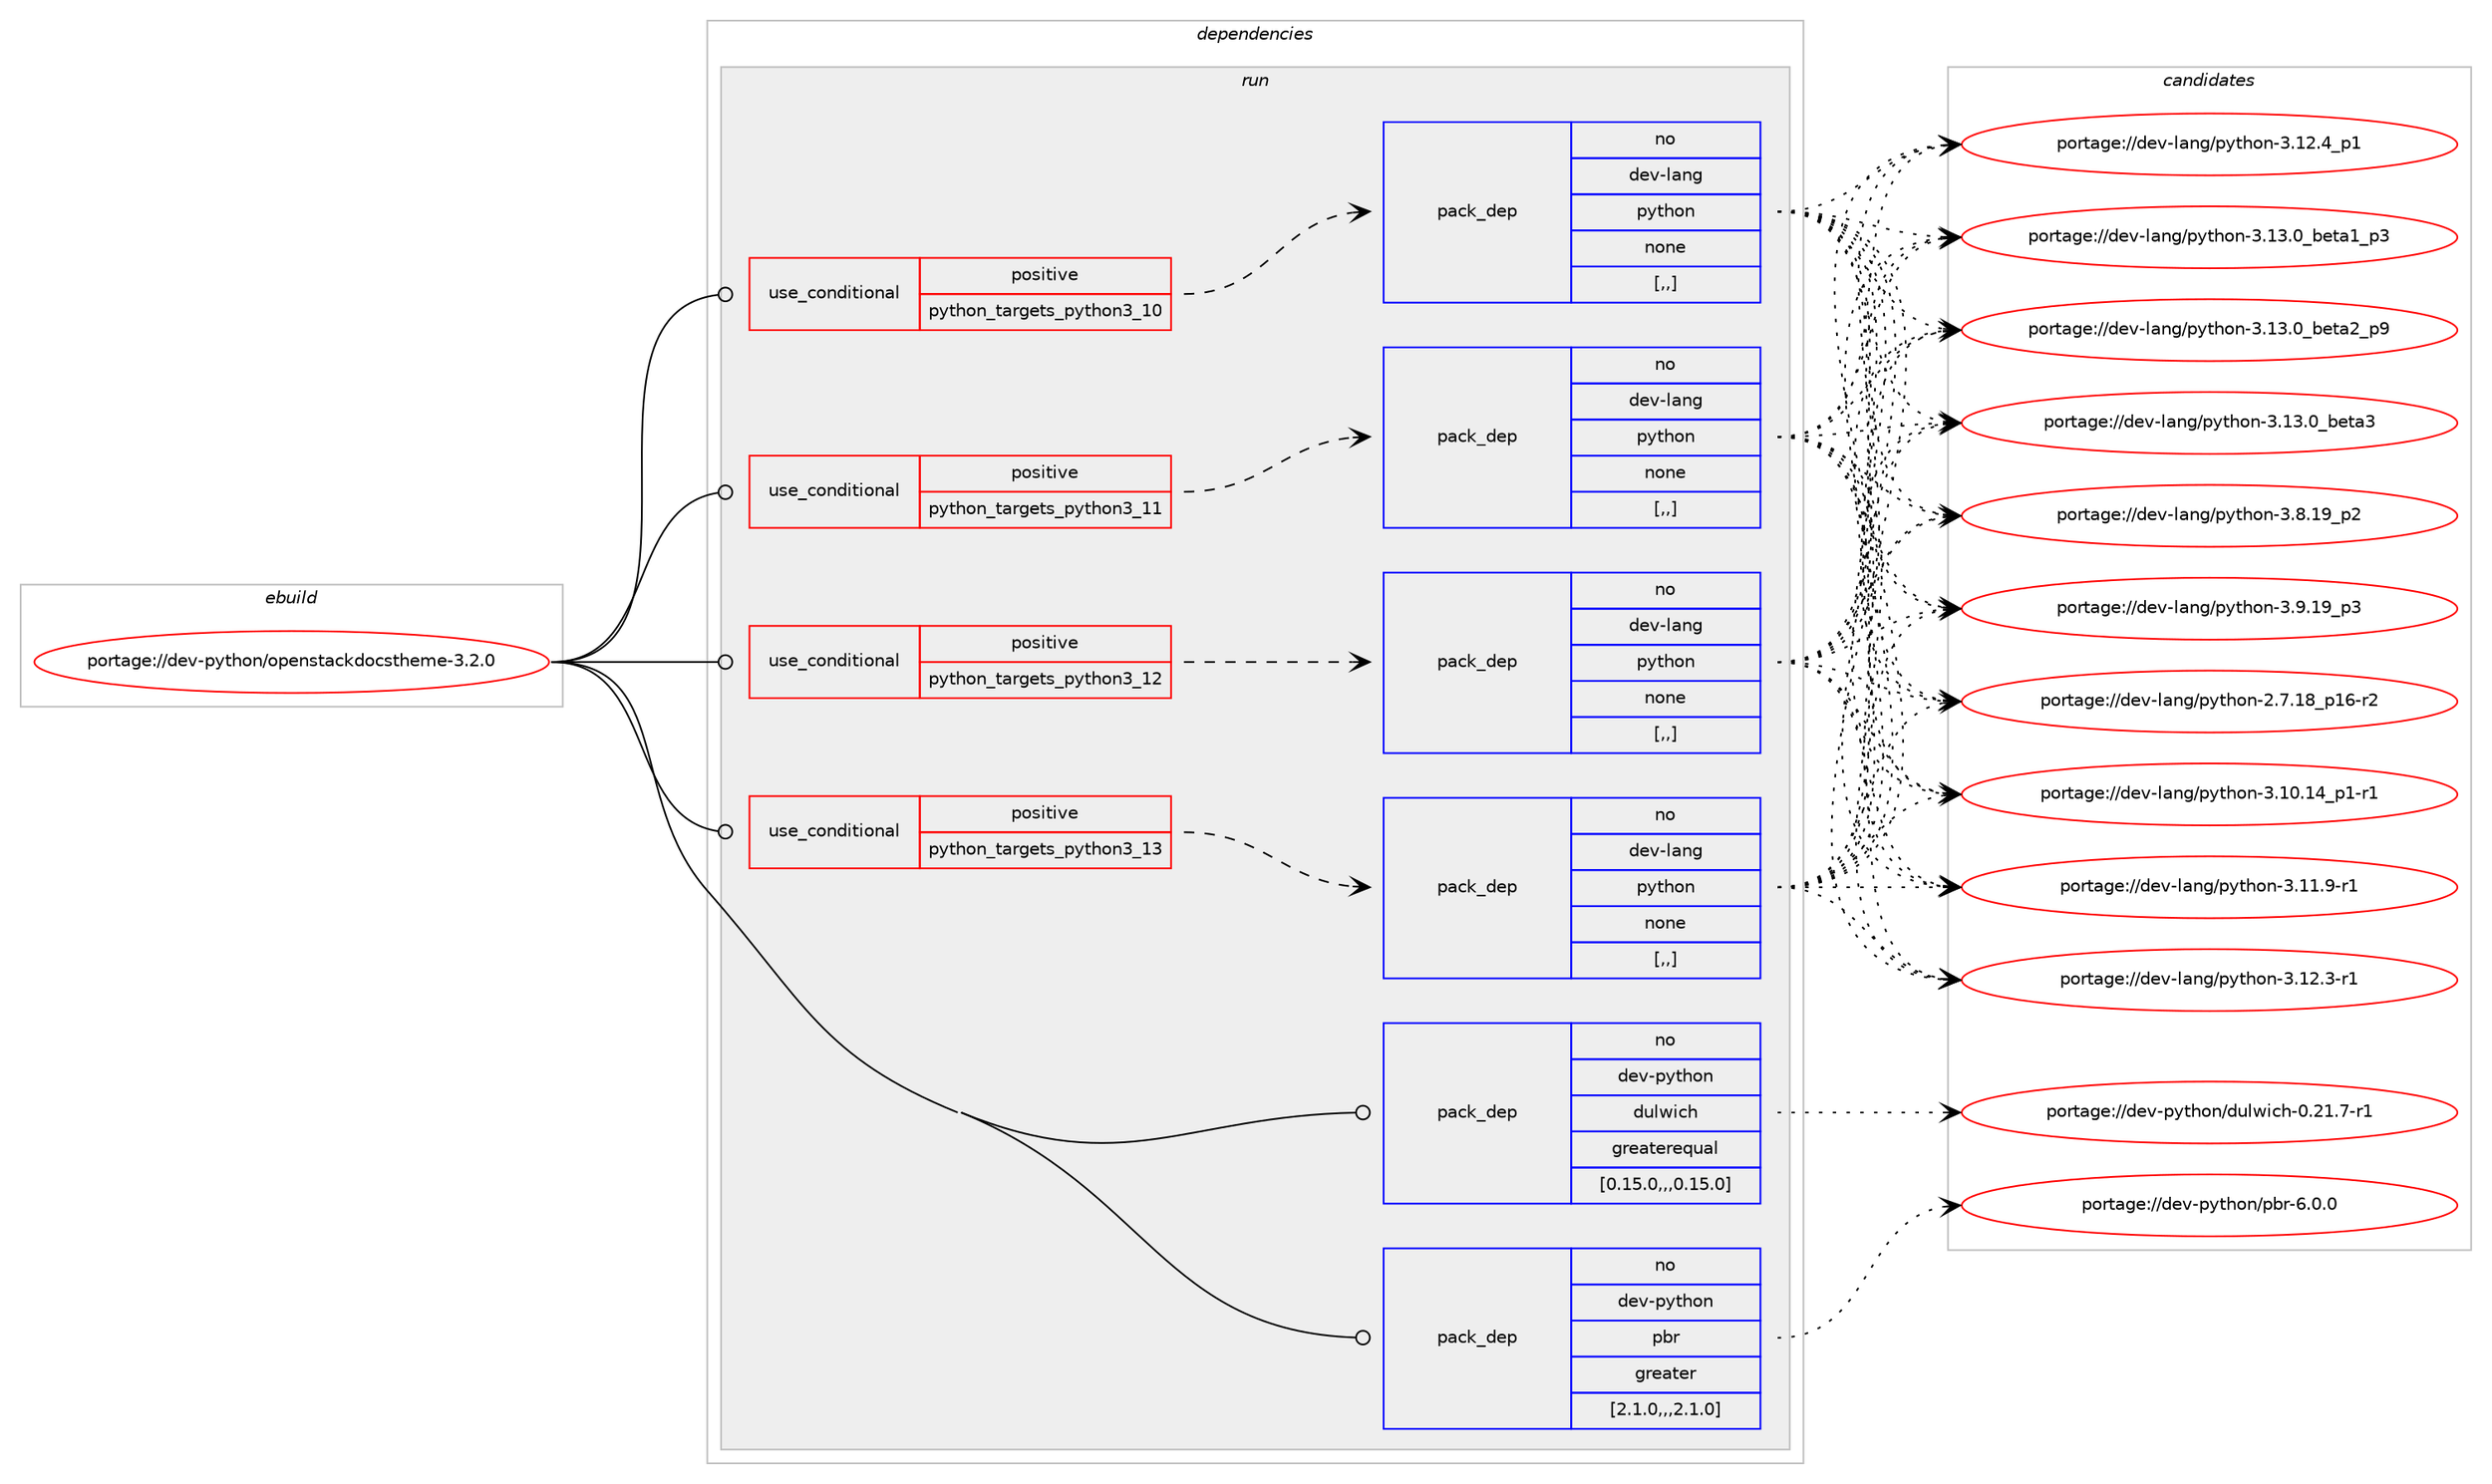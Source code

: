 digraph prolog {

# *************
# Graph options
# *************

newrank=true;
concentrate=true;
compound=true;
graph [rankdir=LR,fontname=Helvetica,fontsize=10,ranksep=1.5];#, ranksep=2.5, nodesep=0.2];
edge  [arrowhead=vee];
node  [fontname=Helvetica,fontsize=10];

# **********
# The ebuild
# **********

subgraph cluster_leftcol {
color=gray;
rank=same;
label=<<i>ebuild</i>>;
id [label="portage://dev-python/openstackdocstheme-3.2.0", color=red, width=4, href="../dev-python/openstackdocstheme-3.2.0.svg"];
}

# ****************
# The dependencies
# ****************

subgraph cluster_midcol {
color=gray;
label=<<i>dependencies</i>>;
subgraph cluster_compile {
fillcolor="#eeeeee";
style=filled;
label=<<i>compile</i>>;
}
subgraph cluster_compileandrun {
fillcolor="#eeeeee";
style=filled;
label=<<i>compile and run</i>>;
}
subgraph cluster_run {
fillcolor="#eeeeee";
style=filled;
label=<<i>run</i>>;
subgraph cond34484 {
dependency149539 [label=<<TABLE BORDER="0" CELLBORDER="1" CELLSPACING="0" CELLPADDING="4"><TR><TD ROWSPAN="3" CELLPADDING="10">use_conditional</TD></TR><TR><TD>positive</TD></TR><TR><TD>python_targets_python3_10</TD></TR></TABLE>>, shape=none, color=red];
subgraph pack113840 {
dependency149540 [label=<<TABLE BORDER="0" CELLBORDER="1" CELLSPACING="0" CELLPADDING="4" WIDTH="220"><TR><TD ROWSPAN="6" CELLPADDING="30">pack_dep</TD></TR><TR><TD WIDTH="110">no</TD></TR><TR><TD>dev-lang</TD></TR><TR><TD>python</TD></TR><TR><TD>none</TD></TR><TR><TD>[,,]</TD></TR></TABLE>>, shape=none, color=blue];
}
dependency149539:e -> dependency149540:w [weight=20,style="dashed",arrowhead="vee"];
}
id:e -> dependency149539:w [weight=20,style="solid",arrowhead="odot"];
subgraph cond34485 {
dependency149541 [label=<<TABLE BORDER="0" CELLBORDER="1" CELLSPACING="0" CELLPADDING="4"><TR><TD ROWSPAN="3" CELLPADDING="10">use_conditional</TD></TR><TR><TD>positive</TD></TR><TR><TD>python_targets_python3_11</TD></TR></TABLE>>, shape=none, color=red];
subgraph pack113841 {
dependency149542 [label=<<TABLE BORDER="0" CELLBORDER="1" CELLSPACING="0" CELLPADDING="4" WIDTH="220"><TR><TD ROWSPAN="6" CELLPADDING="30">pack_dep</TD></TR><TR><TD WIDTH="110">no</TD></TR><TR><TD>dev-lang</TD></TR><TR><TD>python</TD></TR><TR><TD>none</TD></TR><TR><TD>[,,]</TD></TR></TABLE>>, shape=none, color=blue];
}
dependency149541:e -> dependency149542:w [weight=20,style="dashed",arrowhead="vee"];
}
id:e -> dependency149541:w [weight=20,style="solid",arrowhead="odot"];
subgraph cond34486 {
dependency149543 [label=<<TABLE BORDER="0" CELLBORDER="1" CELLSPACING="0" CELLPADDING="4"><TR><TD ROWSPAN="3" CELLPADDING="10">use_conditional</TD></TR><TR><TD>positive</TD></TR><TR><TD>python_targets_python3_12</TD></TR></TABLE>>, shape=none, color=red];
subgraph pack113842 {
dependency149544 [label=<<TABLE BORDER="0" CELLBORDER="1" CELLSPACING="0" CELLPADDING="4" WIDTH="220"><TR><TD ROWSPAN="6" CELLPADDING="30">pack_dep</TD></TR><TR><TD WIDTH="110">no</TD></TR><TR><TD>dev-lang</TD></TR><TR><TD>python</TD></TR><TR><TD>none</TD></TR><TR><TD>[,,]</TD></TR></TABLE>>, shape=none, color=blue];
}
dependency149543:e -> dependency149544:w [weight=20,style="dashed",arrowhead="vee"];
}
id:e -> dependency149543:w [weight=20,style="solid",arrowhead="odot"];
subgraph cond34487 {
dependency149545 [label=<<TABLE BORDER="0" CELLBORDER="1" CELLSPACING="0" CELLPADDING="4"><TR><TD ROWSPAN="3" CELLPADDING="10">use_conditional</TD></TR><TR><TD>positive</TD></TR><TR><TD>python_targets_python3_13</TD></TR></TABLE>>, shape=none, color=red];
subgraph pack113843 {
dependency149546 [label=<<TABLE BORDER="0" CELLBORDER="1" CELLSPACING="0" CELLPADDING="4" WIDTH="220"><TR><TD ROWSPAN="6" CELLPADDING="30">pack_dep</TD></TR><TR><TD WIDTH="110">no</TD></TR><TR><TD>dev-lang</TD></TR><TR><TD>python</TD></TR><TR><TD>none</TD></TR><TR><TD>[,,]</TD></TR></TABLE>>, shape=none, color=blue];
}
dependency149545:e -> dependency149546:w [weight=20,style="dashed",arrowhead="vee"];
}
id:e -> dependency149545:w [weight=20,style="solid",arrowhead="odot"];
subgraph pack113844 {
dependency149547 [label=<<TABLE BORDER="0" CELLBORDER="1" CELLSPACING="0" CELLPADDING="4" WIDTH="220"><TR><TD ROWSPAN="6" CELLPADDING="30">pack_dep</TD></TR><TR><TD WIDTH="110">no</TD></TR><TR><TD>dev-python</TD></TR><TR><TD>dulwich</TD></TR><TR><TD>greaterequal</TD></TR><TR><TD>[0.15.0,,,0.15.0]</TD></TR></TABLE>>, shape=none, color=blue];
}
id:e -> dependency149547:w [weight=20,style="solid",arrowhead="odot"];
subgraph pack113845 {
dependency149548 [label=<<TABLE BORDER="0" CELLBORDER="1" CELLSPACING="0" CELLPADDING="4" WIDTH="220"><TR><TD ROWSPAN="6" CELLPADDING="30">pack_dep</TD></TR><TR><TD WIDTH="110">no</TD></TR><TR><TD>dev-python</TD></TR><TR><TD>pbr</TD></TR><TR><TD>greater</TD></TR><TR><TD>[2.1.0,,,2.1.0]</TD></TR></TABLE>>, shape=none, color=blue];
}
id:e -> dependency149548:w [weight=20,style="solid",arrowhead="odot"];
}
}

# **************
# The candidates
# **************

subgraph cluster_choices {
rank=same;
color=gray;
label=<<i>candidates</i>>;

subgraph choice113840 {
color=black;
nodesep=1;
choice100101118451089711010347112121116104111110455046554649569511249544511450 [label="portage://dev-lang/python-2.7.18_p16-r2", color=red, width=4,href="../dev-lang/python-2.7.18_p16-r2.svg"];
choice100101118451089711010347112121116104111110455146494846495295112494511449 [label="portage://dev-lang/python-3.10.14_p1-r1", color=red, width=4,href="../dev-lang/python-3.10.14_p1-r1.svg"];
choice100101118451089711010347112121116104111110455146494946574511449 [label="portage://dev-lang/python-3.11.9-r1", color=red, width=4,href="../dev-lang/python-3.11.9-r1.svg"];
choice100101118451089711010347112121116104111110455146495046514511449 [label="portage://dev-lang/python-3.12.3-r1", color=red, width=4,href="../dev-lang/python-3.12.3-r1.svg"];
choice100101118451089711010347112121116104111110455146495046529511249 [label="portage://dev-lang/python-3.12.4_p1", color=red, width=4,href="../dev-lang/python-3.12.4_p1.svg"];
choice10010111845108971101034711212111610411111045514649514648959810111697499511251 [label="portage://dev-lang/python-3.13.0_beta1_p3", color=red, width=4,href="../dev-lang/python-3.13.0_beta1_p3.svg"];
choice10010111845108971101034711212111610411111045514649514648959810111697509511257 [label="portage://dev-lang/python-3.13.0_beta2_p9", color=red, width=4,href="../dev-lang/python-3.13.0_beta2_p9.svg"];
choice1001011184510897110103471121211161041111104551464951464895981011169751 [label="portage://dev-lang/python-3.13.0_beta3", color=red, width=4,href="../dev-lang/python-3.13.0_beta3.svg"];
choice100101118451089711010347112121116104111110455146564649579511250 [label="portage://dev-lang/python-3.8.19_p2", color=red, width=4,href="../dev-lang/python-3.8.19_p2.svg"];
choice100101118451089711010347112121116104111110455146574649579511251 [label="portage://dev-lang/python-3.9.19_p3", color=red, width=4,href="../dev-lang/python-3.9.19_p3.svg"];
dependency149540:e -> choice100101118451089711010347112121116104111110455046554649569511249544511450:w [style=dotted,weight="100"];
dependency149540:e -> choice100101118451089711010347112121116104111110455146494846495295112494511449:w [style=dotted,weight="100"];
dependency149540:e -> choice100101118451089711010347112121116104111110455146494946574511449:w [style=dotted,weight="100"];
dependency149540:e -> choice100101118451089711010347112121116104111110455146495046514511449:w [style=dotted,weight="100"];
dependency149540:e -> choice100101118451089711010347112121116104111110455146495046529511249:w [style=dotted,weight="100"];
dependency149540:e -> choice10010111845108971101034711212111610411111045514649514648959810111697499511251:w [style=dotted,weight="100"];
dependency149540:e -> choice10010111845108971101034711212111610411111045514649514648959810111697509511257:w [style=dotted,weight="100"];
dependency149540:e -> choice1001011184510897110103471121211161041111104551464951464895981011169751:w [style=dotted,weight="100"];
dependency149540:e -> choice100101118451089711010347112121116104111110455146564649579511250:w [style=dotted,weight="100"];
dependency149540:e -> choice100101118451089711010347112121116104111110455146574649579511251:w [style=dotted,weight="100"];
}
subgraph choice113841 {
color=black;
nodesep=1;
choice100101118451089711010347112121116104111110455046554649569511249544511450 [label="portage://dev-lang/python-2.7.18_p16-r2", color=red, width=4,href="../dev-lang/python-2.7.18_p16-r2.svg"];
choice100101118451089711010347112121116104111110455146494846495295112494511449 [label="portage://dev-lang/python-3.10.14_p1-r1", color=red, width=4,href="../dev-lang/python-3.10.14_p1-r1.svg"];
choice100101118451089711010347112121116104111110455146494946574511449 [label="portage://dev-lang/python-3.11.9-r1", color=red, width=4,href="../dev-lang/python-3.11.9-r1.svg"];
choice100101118451089711010347112121116104111110455146495046514511449 [label="portage://dev-lang/python-3.12.3-r1", color=red, width=4,href="../dev-lang/python-3.12.3-r1.svg"];
choice100101118451089711010347112121116104111110455146495046529511249 [label="portage://dev-lang/python-3.12.4_p1", color=red, width=4,href="../dev-lang/python-3.12.4_p1.svg"];
choice10010111845108971101034711212111610411111045514649514648959810111697499511251 [label="portage://dev-lang/python-3.13.0_beta1_p3", color=red, width=4,href="../dev-lang/python-3.13.0_beta1_p3.svg"];
choice10010111845108971101034711212111610411111045514649514648959810111697509511257 [label="portage://dev-lang/python-3.13.0_beta2_p9", color=red, width=4,href="../dev-lang/python-3.13.0_beta2_p9.svg"];
choice1001011184510897110103471121211161041111104551464951464895981011169751 [label="portage://dev-lang/python-3.13.0_beta3", color=red, width=4,href="../dev-lang/python-3.13.0_beta3.svg"];
choice100101118451089711010347112121116104111110455146564649579511250 [label="portage://dev-lang/python-3.8.19_p2", color=red, width=4,href="../dev-lang/python-3.8.19_p2.svg"];
choice100101118451089711010347112121116104111110455146574649579511251 [label="portage://dev-lang/python-3.9.19_p3", color=red, width=4,href="../dev-lang/python-3.9.19_p3.svg"];
dependency149542:e -> choice100101118451089711010347112121116104111110455046554649569511249544511450:w [style=dotted,weight="100"];
dependency149542:e -> choice100101118451089711010347112121116104111110455146494846495295112494511449:w [style=dotted,weight="100"];
dependency149542:e -> choice100101118451089711010347112121116104111110455146494946574511449:w [style=dotted,weight="100"];
dependency149542:e -> choice100101118451089711010347112121116104111110455146495046514511449:w [style=dotted,weight="100"];
dependency149542:e -> choice100101118451089711010347112121116104111110455146495046529511249:w [style=dotted,weight="100"];
dependency149542:e -> choice10010111845108971101034711212111610411111045514649514648959810111697499511251:w [style=dotted,weight="100"];
dependency149542:e -> choice10010111845108971101034711212111610411111045514649514648959810111697509511257:w [style=dotted,weight="100"];
dependency149542:e -> choice1001011184510897110103471121211161041111104551464951464895981011169751:w [style=dotted,weight="100"];
dependency149542:e -> choice100101118451089711010347112121116104111110455146564649579511250:w [style=dotted,weight="100"];
dependency149542:e -> choice100101118451089711010347112121116104111110455146574649579511251:w [style=dotted,weight="100"];
}
subgraph choice113842 {
color=black;
nodesep=1;
choice100101118451089711010347112121116104111110455046554649569511249544511450 [label="portage://dev-lang/python-2.7.18_p16-r2", color=red, width=4,href="../dev-lang/python-2.7.18_p16-r2.svg"];
choice100101118451089711010347112121116104111110455146494846495295112494511449 [label="portage://dev-lang/python-3.10.14_p1-r1", color=red, width=4,href="../dev-lang/python-3.10.14_p1-r1.svg"];
choice100101118451089711010347112121116104111110455146494946574511449 [label="portage://dev-lang/python-3.11.9-r1", color=red, width=4,href="../dev-lang/python-3.11.9-r1.svg"];
choice100101118451089711010347112121116104111110455146495046514511449 [label="portage://dev-lang/python-3.12.3-r1", color=red, width=4,href="../dev-lang/python-3.12.3-r1.svg"];
choice100101118451089711010347112121116104111110455146495046529511249 [label="portage://dev-lang/python-3.12.4_p1", color=red, width=4,href="../dev-lang/python-3.12.4_p1.svg"];
choice10010111845108971101034711212111610411111045514649514648959810111697499511251 [label="portage://dev-lang/python-3.13.0_beta1_p3", color=red, width=4,href="../dev-lang/python-3.13.0_beta1_p3.svg"];
choice10010111845108971101034711212111610411111045514649514648959810111697509511257 [label="portage://dev-lang/python-3.13.0_beta2_p9", color=red, width=4,href="../dev-lang/python-3.13.0_beta2_p9.svg"];
choice1001011184510897110103471121211161041111104551464951464895981011169751 [label="portage://dev-lang/python-3.13.0_beta3", color=red, width=4,href="../dev-lang/python-3.13.0_beta3.svg"];
choice100101118451089711010347112121116104111110455146564649579511250 [label="portage://dev-lang/python-3.8.19_p2", color=red, width=4,href="../dev-lang/python-3.8.19_p2.svg"];
choice100101118451089711010347112121116104111110455146574649579511251 [label="portage://dev-lang/python-3.9.19_p3", color=red, width=4,href="../dev-lang/python-3.9.19_p3.svg"];
dependency149544:e -> choice100101118451089711010347112121116104111110455046554649569511249544511450:w [style=dotted,weight="100"];
dependency149544:e -> choice100101118451089711010347112121116104111110455146494846495295112494511449:w [style=dotted,weight="100"];
dependency149544:e -> choice100101118451089711010347112121116104111110455146494946574511449:w [style=dotted,weight="100"];
dependency149544:e -> choice100101118451089711010347112121116104111110455146495046514511449:w [style=dotted,weight="100"];
dependency149544:e -> choice100101118451089711010347112121116104111110455146495046529511249:w [style=dotted,weight="100"];
dependency149544:e -> choice10010111845108971101034711212111610411111045514649514648959810111697499511251:w [style=dotted,weight="100"];
dependency149544:e -> choice10010111845108971101034711212111610411111045514649514648959810111697509511257:w [style=dotted,weight="100"];
dependency149544:e -> choice1001011184510897110103471121211161041111104551464951464895981011169751:w [style=dotted,weight="100"];
dependency149544:e -> choice100101118451089711010347112121116104111110455146564649579511250:w [style=dotted,weight="100"];
dependency149544:e -> choice100101118451089711010347112121116104111110455146574649579511251:w [style=dotted,weight="100"];
}
subgraph choice113843 {
color=black;
nodesep=1;
choice100101118451089711010347112121116104111110455046554649569511249544511450 [label="portage://dev-lang/python-2.7.18_p16-r2", color=red, width=4,href="../dev-lang/python-2.7.18_p16-r2.svg"];
choice100101118451089711010347112121116104111110455146494846495295112494511449 [label="portage://dev-lang/python-3.10.14_p1-r1", color=red, width=4,href="../dev-lang/python-3.10.14_p1-r1.svg"];
choice100101118451089711010347112121116104111110455146494946574511449 [label="portage://dev-lang/python-3.11.9-r1", color=red, width=4,href="../dev-lang/python-3.11.9-r1.svg"];
choice100101118451089711010347112121116104111110455146495046514511449 [label="portage://dev-lang/python-3.12.3-r1", color=red, width=4,href="../dev-lang/python-3.12.3-r1.svg"];
choice100101118451089711010347112121116104111110455146495046529511249 [label="portage://dev-lang/python-3.12.4_p1", color=red, width=4,href="../dev-lang/python-3.12.4_p1.svg"];
choice10010111845108971101034711212111610411111045514649514648959810111697499511251 [label="portage://dev-lang/python-3.13.0_beta1_p3", color=red, width=4,href="../dev-lang/python-3.13.0_beta1_p3.svg"];
choice10010111845108971101034711212111610411111045514649514648959810111697509511257 [label="portage://dev-lang/python-3.13.0_beta2_p9", color=red, width=4,href="../dev-lang/python-3.13.0_beta2_p9.svg"];
choice1001011184510897110103471121211161041111104551464951464895981011169751 [label="portage://dev-lang/python-3.13.0_beta3", color=red, width=4,href="../dev-lang/python-3.13.0_beta3.svg"];
choice100101118451089711010347112121116104111110455146564649579511250 [label="portage://dev-lang/python-3.8.19_p2", color=red, width=4,href="../dev-lang/python-3.8.19_p2.svg"];
choice100101118451089711010347112121116104111110455146574649579511251 [label="portage://dev-lang/python-3.9.19_p3", color=red, width=4,href="../dev-lang/python-3.9.19_p3.svg"];
dependency149546:e -> choice100101118451089711010347112121116104111110455046554649569511249544511450:w [style=dotted,weight="100"];
dependency149546:e -> choice100101118451089711010347112121116104111110455146494846495295112494511449:w [style=dotted,weight="100"];
dependency149546:e -> choice100101118451089711010347112121116104111110455146494946574511449:w [style=dotted,weight="100"];
dependency149546:e -> choice100101118451089711010347112121116104111110455146495046514511449:w [style=dotted,weight="100"];
dependency149546:e -> choice100101118451089711010347112121116104111110455146495046529511249:w [style=dotted,weight="100"];
dependency149546:e -> choice10010111845108971101034711212111610411111045514649514648959810111697499511251:w [style=dotted,weight="100"];
dependency149546:e -> choice10010111845108971101034711212111610411111045514649514648959810111697509511257:w [style=dotted,weight="100"];
dependency149546:e -> choice1001011184510897110103471121211161041111104551464951464895981011169751:w [style=dotted,weight="100"];
dependency149546:e -> choice100101118451089711010347112121116104111110455146564649579511250:w [style=dotted,weight="100"];
dependency149546:e -> choice100101118451089711010347112121116104111110455146574649579511251:w [style=dotted,weight="100"];
}
subgraph choice113844 {
color=black;
nodesep=1;
choice100101118451121211161041111104710011710811910599104454846504946554511449 [label="portage://dev-python/dulwich-0.21.7-r1", color=red, width=4,href="../dev-python/dulwich-0.21.7-r1.svg"];
dependency149547:e -> choice100101118451121211161041111104710011710811910599104454846504946554511449:w [style=dotted,weight="100"];
}
subgraph choice113845 {
color=black;
nodesep=1;
choice100101118451121211161041111104711298114455446484648 [label="portage://dev-python/pbr-6.0.0", color=red, width=4,href="../dev-python/pbr-6.0.0.svg"];
dependency149548:e -> choice100101118451121211161041111104711298114455446484648:w [style=dotted,weight="100"];
}
}

}
